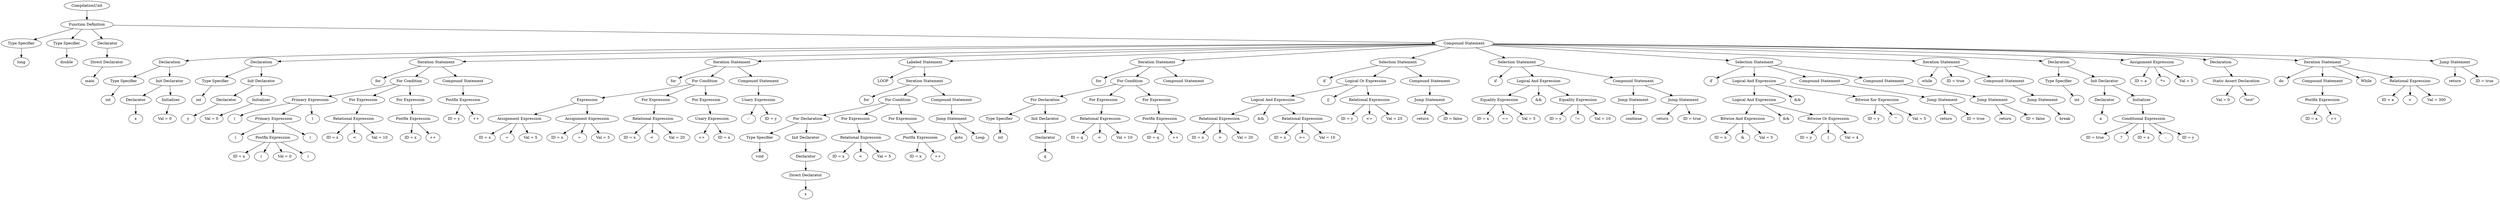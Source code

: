 digraph G {
		Q0[label="CompilationUnit"];
		Q0 -> Q1
		Q1[label="Function Definition"];
		Q1 -> Q2
		Q2[label="Type Specifier"];
		Q2 -> Q3
		Q3[label="long"];
		Q1 -> Q4
		Q4[label="Type Specifier"];
		Q4 -> Q5
		Q5[label="double"];
		Q1 -> Q6
		Q6[label="Declarator"];
		Q6 -> Q7
		Q7[label="Direct Declarator"];
		Q7 -> Q8
		Q8[label="main"];
		Q1 -> Q9
		Q9[label="Compound Statement"];
		Q9 -> Q10
		Q10[label="Declaration"];
		Q10 -> Q11
		Q11[label="Type Specifier"];
		Q11 -> Q12
		Q12[label="int"];
		Q10 -> Q13
		Q13[label="Init Declarator"];
		Q13 -> Q14
		Q14[label="Declarator"];
		Q14 -> Q15
		Q15[label="x"];
		Q13 -> Q16
		Q16[label="Initializer"];
		Q16 -> Q17
		Q17[label="Val = 0"];
		Q9 -> Q18
		Q18[label="Declaration"];
		Q18 -> Q19
		Q19[label="Type Specifier"];
		Q19 -> Q20
		Q20[label="int"];
		Q18 -> Q21
		Q21[label="Init Declarator"];
		Q21 -> Q22
		Q22[label="Declarator"];
		Q22 -> Q23
		Q23[label="y"];
		Q21 -> Q24
		Q24[label="Initializer"];
		Q24 -> Q25
		Q25[label="Val = 0"];
		Q9 -> Q26
		Q26[label="Iteration Statement"];
		Q26 -> Q27
		Q27[label="for"];
		Q26 -> Q28
		Q28[label="For Condition"];
		Q28 -> Q29
		Q29[label="Primary Expression"];
		Q29 -> Q30
		Q30[label="("];
		Q29 -> Q31
		Q31[label="Primary Expression"];
		Q31 -> Q32
		Q32[label="("];
		Q31 -> Q33
		Q33[label="Postfix Expression"];
		Q33 -> Q34
		Q34[label="ID = x"];
		Q33 -> Q35
		Q35[label="("];
		Q33 -> Q36
		Q36[label="Val = 0"];
		Q33 -> Q37
		Q37[label=")"];
		Q31 -> Q38
		Q38[label=")"];
		Q29 -> Q39
		Q39[label=")"];
		Q28 -> Q40
		Q40[label="For Expression"];
		Q40 -> Q41
		Q41[label="Relational Expression"];
		Q41 -> Q42
		Q42[label="ID = x"];
		Q41 -> Q43
		Q43[label="<"];
		Q41 -> Q44
		Q44[label="Val = 10"];
		Q28 -> Q45
		Q45[label="For Expression"];
		Q45 -> Q46
		Q46[label="Postfix Expression"];
		Q46 -> Q47
		Q47[label="ID = x"];
		Q46 -> Q48
		Q48[label="++"];
		Q26 -> Q49
		Q49[label="Compound Statement"];
		Q49 -> Q50
		Q50[label="Postfix Expression"];
		Q50 -> Q51
		Q51[label="ID = y"];
		Q50 -> Q52
		Q52[label="++"];
		Q9 -> Q53
		Q53[label="Iteration Statement"];
		Q53 -> Q54
		Q54[label="for"];
		Q53 -> Q55
		Q55[label="For Condition"];
		Q55 -> Q56
		Q56[label="Expression"];
		Q56 -> Q57
		Q57[label="Assignment Expression"];
		Q57 -> Q58
		Q58[label="ID = x"];
		Q57 -> Q59
		Q59[label="="];
		Q57 -> Q60
		Q60[label="Val = 5"];
		Q56 -> Q61
		Q61[label="Assignment Expression"];
		Q61 -> Q62
		Q62[label="ID = x"];
		Q61 -> Q63
		Q63[label="="];
		Q61 -> Q64
		Q64[label="Val = 3"];
		Q55 -> Q65
		Q65[label="For Expression"];
		Q65 -> Q66
		Q66[label="Relational Expression"];
		Q66 -> Q67
		Q67[label="ID = x"];
		Q66 -> Q68
		Q68[label="<"];
		Q66 -> Q69
		Q69[label="Val = 20"];
		Q55 -> Q70
		Q70[label="For Expression"];
		Q70 -> Q71
		Q71[label="Unary Expression"];
		Q71 -> Q72
		Q72[label="++"];
		Q71 -> Q73
		Q73[label="ID = x"];
		Q53 -> Q74
		Q74[label="Compound Statement"];
		Q74 -> Q75
		Q75[label="Unary Expression"];
		Q75 -> Q76
		Q76[label="--"];
		Q75 -> Q77
		Q77[label="ID = y"];
		Q9 -> Q78
		Q78[label="Labeled Statement"];
		Q78 -> Q79
		Q79[label="LOOP"];
		Q78 -> Q80
		Q80[label="Iteration Statement"];
		Q80 -> Q81
		Q81[label="for"];
		Q80 -> Q82
		Q82[label="For Condition"];
		Q82 -> Q83
		Q83[label="For Declaration"];
		Q83 -> Q84
		Q84[label="Type Specifier"];
		Q84 -> Q85
		Q85[label="void"];
		Q83 -> Q86
		Q86[label="Init Declarator"];
		Q86 -> Q87
		Q87[label="Declarator"];
		Q87 -> Q88
		Q88[label="Direct Declarator"];
		Q88 -> Q89
		Q89[label="x"];
		Q82 -> Q90
		Q90[label="For Expression"];
		Q90 -> Q91
		Q91[label="Relational Expression"];
		Q91 -> Q92
		Q92[label="ID = x"];
		Q91 -> Q93
		Q93[label="<"];
		Q91 -> Q94
		Q94[label="Val = 5"];
		Q82 -> Q95
		Q95[label="For Expression"];
		Q95 -> Q96
		Q96[label="Postfix Expression"];
		Q96 -> Q97
		Q97[label="ID = x"];
		Q96 -> Q98
		Q98[label="++"];
		Q80 -> Q99
		Q99[label="Compound Statement"];
		Q99 -> Q100
		Q100[label="Jump Statement"];
		Q100 -> Q101
		Q101[label="goto"];
		Q100 -> Q102
		Q102[label="Loop"];
		Q9 -> Q103
		Q103[label="Iteration Statement"];
		Q103 -> Q104
		Q104[label="for"];
		Q103 -> Q105
		Q105[label="For Condition"];
		Q105 -> Q106
		Q106[label="For Declaration"];
		Q106 -> Q107
		Q107[label="Type Specifier"];
		Q107 -> Q108
		Q108[label="int"];
		Q106 -> Q109
		Q109[label="Init Declarator"];
		Q109 -> Q110
		Q110[label="Declarator"];
		Q110 -> Q111
		Q111[label="q"];
		Q105 -> Q112
		Q112[label="For Expression"];
		Q112 -> Q113
		Q113[label="Relational Expression"];
		Q113 -> Q114
		Q114[label="ID = q"];
		Q113 -> Q115
		Q115[label="<"];
		Q113 -> Q116
		Q116[label="Val = 10"];
		Q105 -> Q117
		Q117[label="For Expression"];
		Q117 -> Q118
		Q118[label="Postfix Expression"];
		Q118 -> Q119
		Q119[label="ID = q"];
		Q118 -> Q120
		Q120[label="++"];
		Q103 -> Q121
		Q121[label="Compound Statement"];
		Q9 -> Q122
		Q122[label="Selection Statement"];
		Q122 -> Q123
		Q123[label="if"];
		Q122 -> Q124
		Q124[label="Logical Or Expression"];
		Q124 -> Q125
		Q125[label="Logical And Expression"];
		Q125 -> Q126
		Q126[label="Relational Expression"];
		Q126 -> Q127
		Q127[label="ID = x"];
		Q126 -> Q128
		Q128[label=">"];
		Q126 -> Q129
		Q129[label="Val = 20"];
		Q125 -> Q130
		Q130[label="&&"];
		Q125 -> Q131
		Q131[label="Relational Expression"];
		Q131 -> Q132
		Q132[label="ID = x"];
		Q131 -> Q133
		Q133[label=">="];
		Q131 -> Q134
		Q134[label="Val = 10"];
		Q124 -> Q135
		Q135[label="||"];
		Q124 -> Q136
		Q136[label="Relational Expression"];
		Q136 -> Q137
		Q137[label="ID = y"];
		Q136 -> Q138
		Q138[label="<="];
		Q136 -> Q139
		Q139[label="Val = 25"];
		Q122 -> Q140
		Q140[label="Compound Statement"];
		Q140 -> Q141
		Q141[label="Jump Statement"];
		Q141 -> Q142
		Q142[label="return"];
		Q141 -> Q143
		Q143[label="ID = false"];
		Q9 -> Q144
		Q144[label="Selection Statement"];
		Q144 -> Q145
		Q145[label="if"];
		Q144 -> Q146
		Q146[label="Logical And Expression"];
		Q146 -> Q147
		Q147[label="Equality Expression"];
		Q147 -> Q148
		Q148[label="ID = x"];
		Q147 -> Q149
		Q149[label="=="];
		Q147 -> Q150
		Q150[label="Val = 5"];
		Q146 -> Q151
		Q151[label="&&"];
		Q146 -> Q152
		Q152[label="Equality Expression"];
		Q152 -> Q153
		Q153[label="ID = y"];
		Q152 -> Q154
		Q154[label="!="];
		Q152 -> Q155
		Q155[label="Val = 10"];
		Q144 -> Q156
		Q156[label="Compound Statement"];
		Q156 -> Q157
		Q157[label="Jump Statement"];
		Q157 -> Q158
		Q158[label="continue"];
		Q156 -> Q159
		Q159[label="Jump Statement"];
		Q159 -> Q160
		Q160[label="return"];
		Q159 -> Q161
		Q161[label="ID = true"];
		Q9 -> Q162
		Q162[label="Selection Statement"];
		Q162 -> Q163
		Q163[label="if"];
		Q162 -> Q164
		Q164[label="Logical And Expression"];
		Q164 -> Q165
		Q165[label="Logical And Expression"];
		Q165 -> Q166
		Q166[label="Bitwise And Expression"];
		Q166 -> Q167
		Q167[label="ID = x"];
		Q166 -> Q168
		Q168[label="&"];
		Q166 -> Q169
		Q169[label="Val = 5"];
		Q165 -> Q170
		Q170[label="&&"];
		Q165 -> Q171
		Q171[label="Bitwise Or Expression"];
		Q171 -> Q172
		Q172[label="ID = y"];
		Q171 -> Q173
		Q173[label="|"];
		Q171 -> Q174
		Q174[label="Val = 4"];
		Q164 -> Q175
		Q175[label="&&"];
		Q164 -> Q176
		Q176[label="Bitwise Xor Expression"];
		Q176 -> Q177
		Q177[label="ID = y"];
		Q176 -> Q178
		Q178[label="^"];
		Q176 -> Q179
		Q179[label="Val = 5"];
		Q162 -> Q180
		Q180[label="Compound Statement"];
		Q180 -> Q181
		Q181[label="Jump Statement"];
		Q181 -> Q182
		Q182[label="return"];
		Q181 -> Q183
		Q183[label="ID = true"];
		Q162 -> Q184
		Q184[label="Compound Statement"];
		Q184 -> Q185
		Q185[label="Jump Statement"];
		Q185 -> Q186
		Q186[label="return"];
		Q185 -> Q187
		Q187[label="ID = false"];
		Q9 -> Q188
		Q188[label="Iteration Statement"];
		Q188 -> Q189
		Q189[label="while"];
		Q188 -> Q190
		Q190[label="ID = true"];
		Q188 -> Q191
		Q191[label="Compound Statement"];
		Q191 -> Q192
		Q192[label="Jump Statement"];
		Q192 -> Q193
		Q193[label="break"];
		Q9 -> Q194
		Q194[label="Declaration"];
		Q194 -> Q195
		Q195[label="Type Specifier"];
		Q195 -> Q196
		Q196[label="int"];
		Q194 -> Q197
		Q197[label="Init Declarator"];
		Q197 -> Q198
		Q198[label="Declarator"];
		Q198 -> Q199
		Q199[label="a"];
		Q197 -> Q200
		Q200[label="Initializer"];
		Q200 -> Q201
		Q201[label="Conditional Expression"];
		Q201 -> Q202
		Q202[label="ID = true"];
		Q201 -> Q203
		Q203[label="?"];
		Q201 -> Q204
		Q204[label="ID = x"];
		Q201 -> Q205
		Q205[label=":"];
		Q201 -> Q206
		Q206[label="ID = y"];
		Q9 -> Q207
		Q207[label="Assignment Expression"];
		Q207 -> Q208
		Q208[label="ID = a"];
		Q207 -> Q209
		Q209[label="*="];
		Q207 -> Q210
		Q210[label="Val = 5"];
		Q9 -> Q211
		Q211[label="Declaration"];
		Q211 -> Q212
		Q212[label="Static Assert Declaration"];
		Q212 -> Q213
		Q213[label="Val = 0"];
		Q212 -> Q214
		Q214[label="\"test\""];
		Q9 -> Q215
		Q215[label="Iteration Statement"];
		Q215 -> Q216
		Q216[label="do"];
		Q215 -> Q217
		Q217[label="Compound Statement"];
		Q217 -> Q218
		Q218[label="Postfix Expression"];
		Q218 -> Q219
		Q219[label="ID = a"];
		Q218 -> Q220
		Q220[label="++"];
		Q215 -> Q221
		Q221[label="While"];
		Q215 -> Q222
		Q222[label="Relational Expression"];
		Q222 -> Q223
		Q223[label="ID = a"];
		Q222 -> Q224
		Q224[label="<"];
		Q222 -> Q225
		Q225[label="Val = 300"];
		Q9 -> Q226
		Q226[label="Jump Statement"];
		Q226 -> Q227
		Q227[label="return"];
		Q226 -> Q228
		Q228[label="ID = true"];
		
}